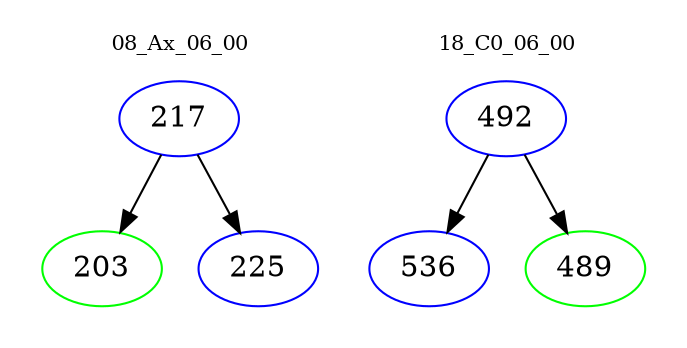 digraph{
subgraph cluster_0 {
color = white
label = "08_Ax_06_00";
fontsize=10;
T0_217 [label="217", color="blue"]
T0_217 -> T0_203 [color="black"]
T0_203 [label="203", color="green"]
T0_217 -> T0_225 [color="black"]
T0_225 [label="225", color="blue"]
}
subgraph cluster_1 {
color = white
label = "18_C0_06_00";
fontsize=10;
T1_492 [label="492", color="blue"]
T1_492 -> T1_536 [color="black"]
T1_536 [label="536", color="blue"]
T1_492 -> T1_489 [color="black"]
T1_489 [label="489", color="green"]
}
}
